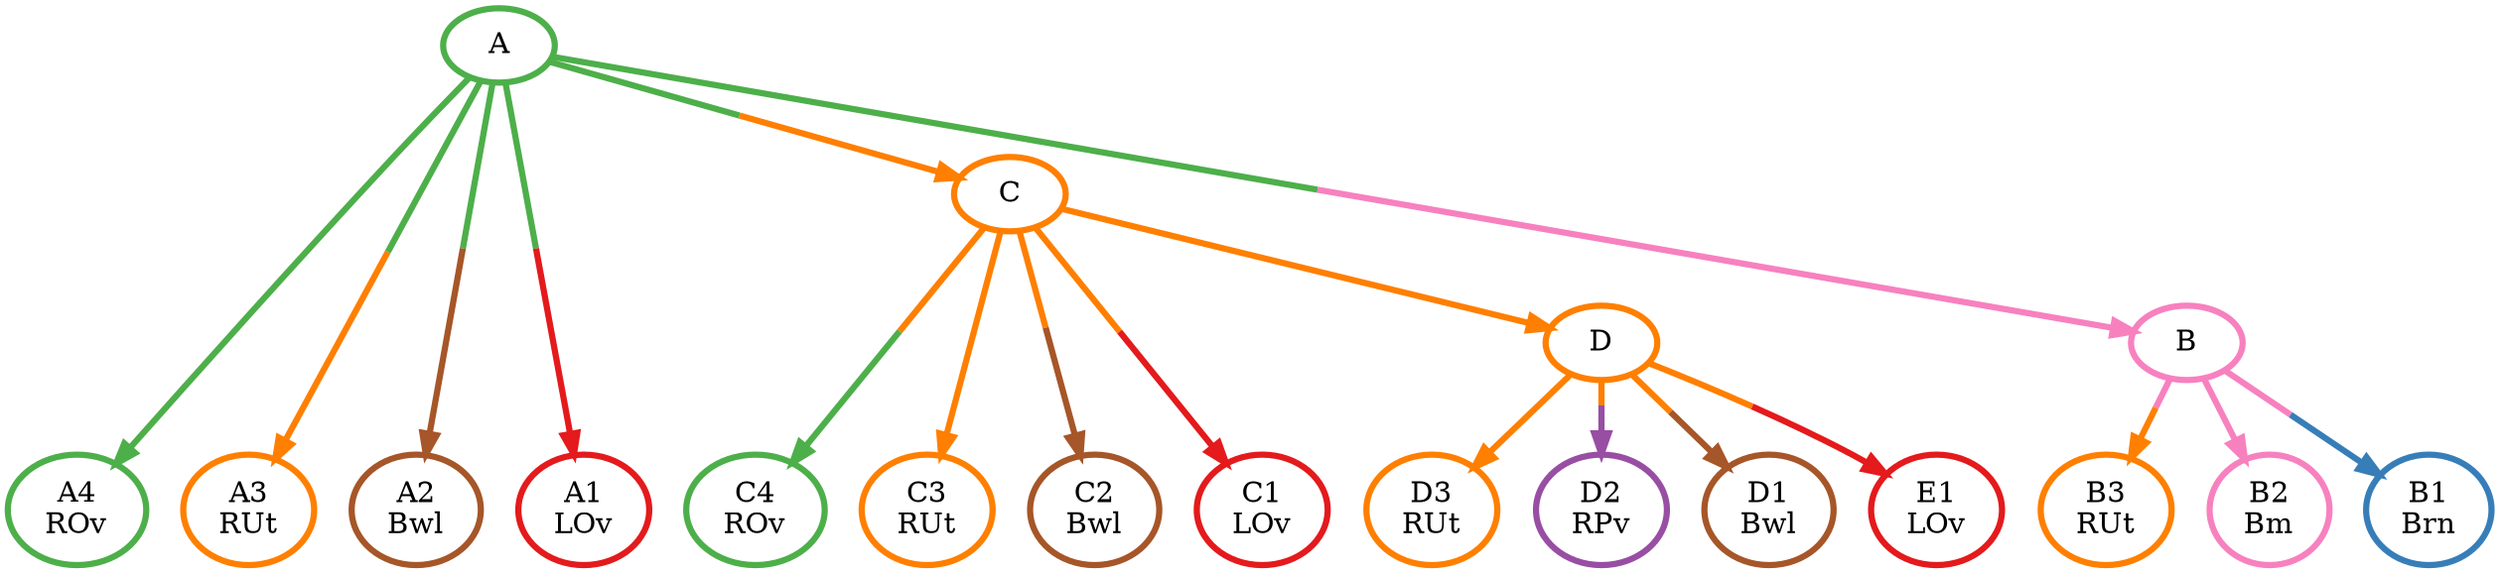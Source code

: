 digraph T {
	{
		rank=same
		18 [penwidth=3,colorscheme=set19,color=5,label="D3\nRUt"]
		17 [penwidth=3,colorscheme=set19,color=4,label="D2\nRPv"]
		16 [penwidth=3,colorscheme=set19,color=7,label="D1\nBwl"]
		15 [penwidth=3,colorscheme=set19,color=3,label="C4\nROv"]
		14 [penwidth=3,colorscheme=set19,color=5,label="C3\nRUt"]
		13 [penwidth=3,colorscheme=set19,color=7,label="C2\nBwl"]
		12 [penwidth=3,colorscheme=set19,color=1,label="C1\nLOv"]
		11 [penwidth=3,colorscheme=set19,color=5,label="B3\nRUt"]
		10 [penwidth=3,colorscheme=set19,color=8,label="B2\nBm"]
		9 [penwidth=3,colorscheme=set19,color=2,label="B1\nBrn"]
		8 [penwidth=3,colorscheme=set19,color=3,label="A4\nROv"]
		7 [penwidth=3,colorscheme=set19,color=5,label="A3\nRUt"]
		6 [penwidth=3,colorscheme=set19,color=7,label="A2\nBwl"]
		5 [penwidth=3,colorscheme=set19,color=1,label="A1\nLOv"]
		4 [penwidth=3,colorscheme=set19,color=1,label="E1\nLOv"]
	}
	3 [penwidth=3,colorscheme=set19,color=5,label="D"]
	2 [penwidth=3,colorscheme=set19,color=5,label="C"]
	1 [penwidth=3,colorscheme=set19,color=8,label="B"]
	0 [penwidth=3,colorscheme=set19,color=3,label="A"]
	3 -> 18 [penwidth=3,colorscheme=set19,color=5]
	3 -> 17 [penwidth=3,colorscheme=set19,color="5;0.5:4"]
	3 -> 16 [penwidth=3,colorscheme=set19,color="5;0.5:7"]
	3 -> 4 [penwidth=3,colorscheme=set19,color="5;0.5:1"]
	2 -> 15 [penwidth=3,colorscheme=set19,color="5;0.5:3"]
	2 -> 14 [penwidth=3,colorscheme=set19,color=5]
	2 -> 13 [penwidth=3,colorscheme=set19,color="5;0.5:7"]
	2 -> 12 [penwidth=3,colorscheme=set19,color="5;0.5:1"]
	2 -> 3 [penwidth=3,colorscheme=set19,color=5]
	1 -> 11 [penwidth=3,colorscheme=set19,color="8;0.5:5"]
	1 -> 10 [penwidth=3,colorscheme=set19,color=8]
	1 -> 9 [penwidth=3,colorscheme=set19,color="8;0.5:2"]
	0 -> 8 [penwidth=3,colorscheme=set19,color=3]
	0 -> 7 [penwidth=3,colorscheme=set19,color="3;0.5:5"]
	0 -> 6 [penwidth=3,colorscheme=set19,color="3;0.5:7"]
	0 -> 5 [penwidth=3,colorscheme=set19,color="3;0.5:1"]
	0 -> 2 [penwidth=3,colorscheme=set19,color="3;0.5:5"]
	0 -> 1 [penwidth=3,colorscheme=set19,color="3;0.5:8"]
}
